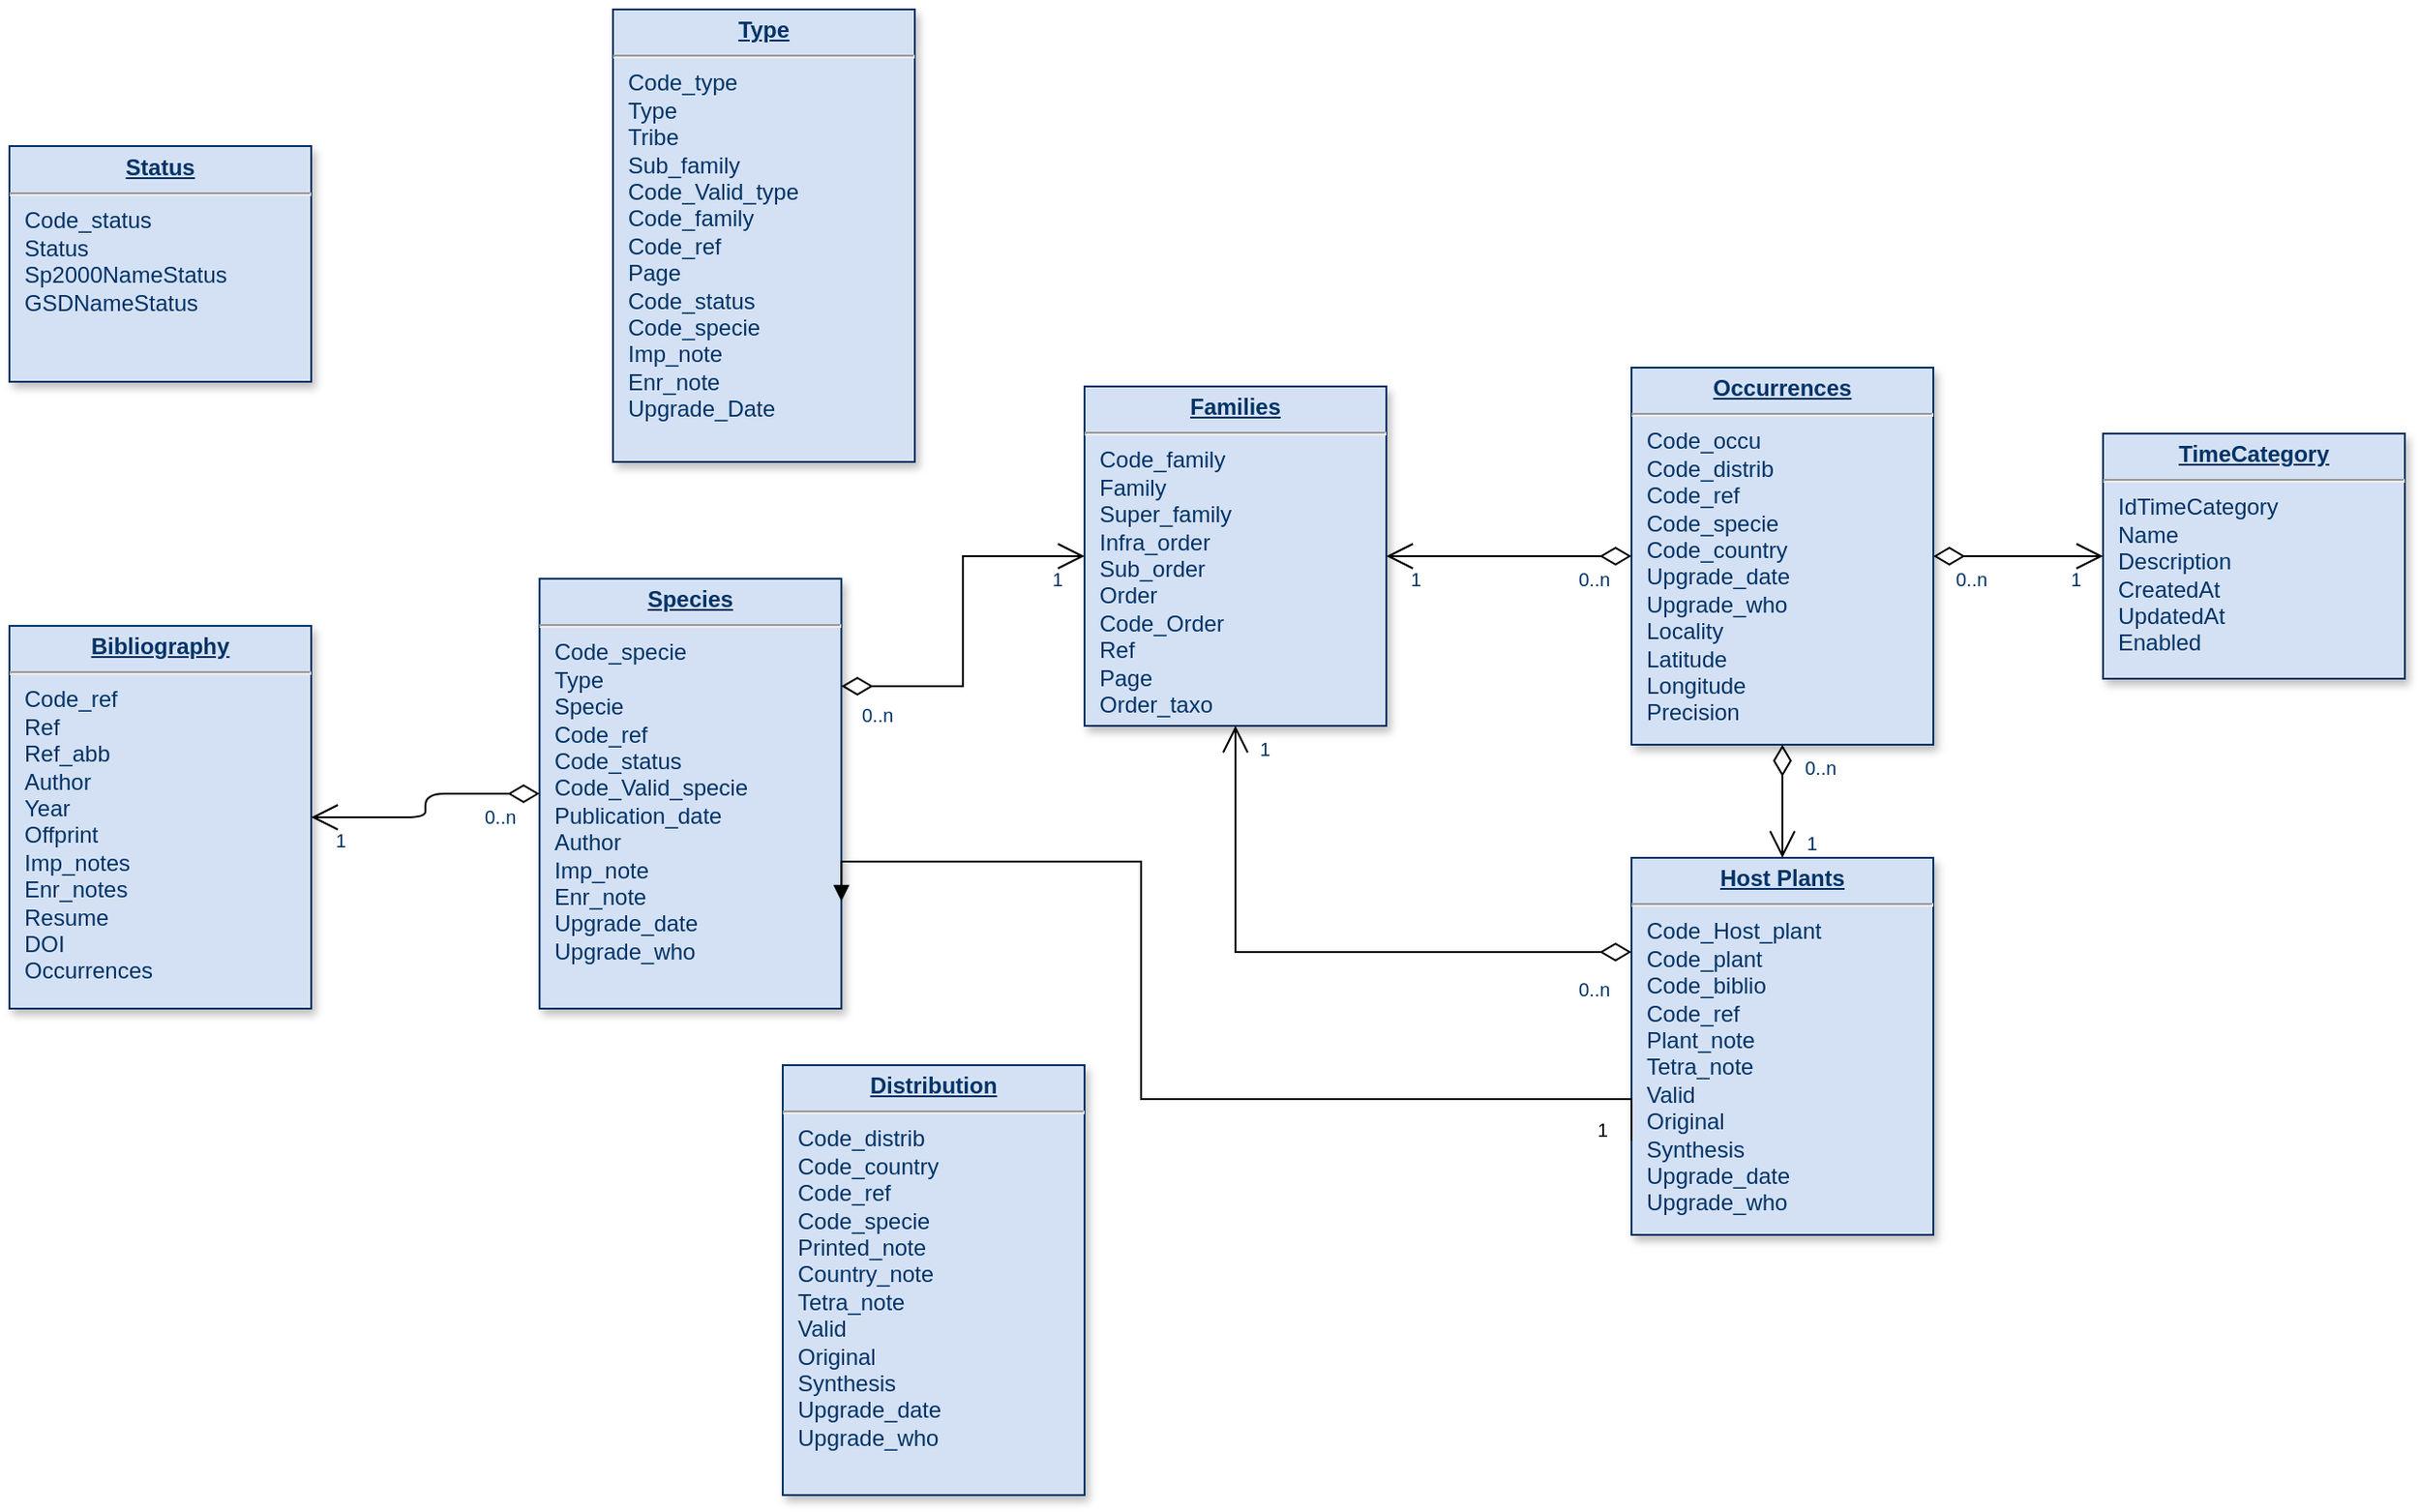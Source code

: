 <mxfile version="17.2.4" type="device"><diagram name="Page-1" id="efa7a0a1-bf9b-a30e-e6df-94a7791c09e9"><mxGraphModel dx="1182" dy="835" grid="1" gridSize="10" guides="1" tooltips="1" connect="1" arrows="1" fold="1" page="1" pageScale="1" pageWidth="826" pageHeight="1169" background="none" math="0" shadow="0"><root><mxCell id="0"/><mxCell id="1" parent="0"/><mxCell id="20" value="&lt;p style=&quot;margin: 0px ; margin-top: 4px ; text-align: center ; text-decoration: underline&quot;&gt;&lt;strong&gt;Status&lt;/strong&gt;&lt;/p&gt;&lt;hr&gt;&lt;p style=&quot;margin: 0px ; margin-left: 8px&quot;&gt;Code_status&lt;/p&gt;&lt;p style=&quot;margin: 0px ; margin-left: 8px&quot;&gt;Status&lt;/p&gt;&lt;p style=&quot;margin: 0px ; margin-left: 8px&quot;&gt;Sp2000NameStatus&lt;/p&gt;&lt;p style=&quot;margin: 0px ; margin-left: 8px&quot;&gt;GSDNameStatus&lt;/p&gt;" style="verticalAlign=top;align=left;overflow=fill;fontSize=12;fontFamily=Helvetica;html=1;strokeColor=#003366;shadow=1;fillColor=#D4E1F5;fontColor=#003366" parent="1" vertex="1"><mxGeometry x="310.0" y="302.5" width="160" height="125" as="geometry"/></mxCell><mxCell id="22" value="&lt;p style=&quot;margin: 0px ; margin-top: 4px ; text-align: center ; text-decoration: underline&quot;&gt;&lt;b&gt;Families&lt;/b&gt;&lt;/p&gt;&lt;hr&gt;&lt;p style=&quot;margin: 0px ; margin-left: 8px&quot;&gt;Code_family&lt;/p&gt;&lt;p style=&quot;margin: 0px ; margin-left: 8px&quot;&gt;Family&lt;/p&gt;&lt;p style=&quot;margin: 0px ; margin-left: 8px&quot;&gt;Super_family&lt;/p&gt;&lt;p style=&quot;margin: 0px ; margin-left: 8px&quot;&gt;Infra_order&lt;/p&gt;&lt;p style=&quot;margin: 0px ; margin-left: 8px&quot;&gt;Sub_order&lt;/p&gt;&lt;p style=&quot;margin: 0px ; margin-left: 8px&quot;&gt;Order&lt;/p&gt;&lt;p style=&quot;margin: 0px ; margin-left: 8px&quot;&gt;Code_Order&lt;/p&gt;&lt;p style=&quot;margin: 0px ; margin-left: 8px&quot;&gt;Ref&lt;/p&gt;&lt;p style=&quot;margin: 0px ; margin-left: 8px&quot;&gt;Page&lt;/p&gt;&lt;p style=&quot;margin: 0px ; margin-left: 8px&quot;&gt;Order_taxo&lt;/p&gt;" style="verticalAlign=top;align=left;overflow=fill;fontSize=12;fontFamily=Helvetica;html=1;strokeColor=#003366;shadow=1;fillColor=#D4E1F5;fontColor=#003366" parent="1" vertex="1"><mxGeometry x="880.0" y="430" width="160.0" height="180" as="geometry"/></mxCell><mxCell id="24" value="&lt;p style=&quot;margin: 0px ; margin-top: 4px ; text-align: center ; text-decoration: underline&quot;&gt;&lt;strong&gt;Bibliography&lt;/strong&gt;&lt;/p&gt;&lt;hr&gt;&lt;p style=&quot;margin: 0px ; margin-left: 8px&quot;&gt;Code_ref&lt;/p&gt;&lt;p style=&quot;margin: 0px ; margin-left: 8px&quot;&gt;Ref&lt;/p&gt;&lt;p style=&quot;margin: 0px ; margin-left: 8px&quot;&gt;Ref_abb&lt;/p&gt;&lt;p style=&quot;margin: 0px ; margin-left: 8px&quot;&gt;Author&lt;/p&gt;&lt;p style=&quot;margin: 0px ; margin-left: 8px&quot;&gt;Year&lt;/p&gt;&lt;p style=&quot;margin: 0px ; margin-left: 8px&quot;&gt;Offprint&lt;/p&gt;&lt;p style=&quot;margin: 0px ; margin-left: 8px&quot;&gt;Imp_notes&lt;/p&gt;&lt;p style=&quot;margin: 0px ; margin-left: 8px&quot;&gt;Enr_notes&lt;/p&gt;&lt;p style=&quot;margin: 0px ; margin-left: 8px&quot;&gt;Resume&lt;/p&gt;&lt;p style=&quot;margin: 0px ; margin-left: 8px&quot;&gt;DOI&lt;/p&gt;&lt;p style=&quot;margin: 0px ; margin-left: 8px&quot;&gt;Occurrences&lt;/p&gt;&lt;p style=&quot;margin: 0px ; margin-left: 8px&quot;&gt;&lt;br&gt;&lt;/p&gt;&lt;p style=&quot;margin: 0px ; margin-left: 8px&quot;&gt;&lt;br&gt;&lt;/p&gt;" style="verticalAlign=top;align=left;overflow=fill;fontSize=12;fontFamily=Helvetica;html=1;strokeColor=#003366;shadow=1;fillColor=#D4E1F5;fontColor=#003366" parent="1" vertex="1"><mxGeometry x="310" y="556.96" width="160" height="203.04" as="geometry"/></mxCell><mxCell id="26" value="&lt;p style=&quot;margin: 0px ; margin-top: 4px ; text-align: center ; text-decoration: underline&quot;&gt;&lt;strong&gt;Host Plants&lt;/strong&gt;&lt;/p&gt;&lt;hr&gt;&lt;p style=&quot;margin: 0px ; margin-left: 8px&quot;&gt;Code_Host_plant&lt;/p&gt;&lt;p style=&quot;margin: 0px ; margin-left: 8px&quot;&gt;Code_plant&lt;/p&gt;&lt;p style=&quot;margin: 0px ; margin-left: 8px&quot;&gt;Code_biblio&lt;/p&gt;&lt;p style=&quot;margin: 0px ; margin-left: 8px&quot;&gt;Code_ref&lt;/p&gt;&lt;p style=&quot;margin: 0px ; margin-left: 8px&quot;&gt;Plant_note&lt;/p&gt;&lt;p style=&quot;margin: 0px ; margin-left: 8px&quot;&gt;Tetra_note&lt;/p&gt;&lt;p style=&quot;margin: 0px ; margin-left: 8px&quot;&gt;Valid&lt;/p&gt;&lt;p style=&quot;margin: 0px ; margin-left: 8px&quot;&gt;Original&lt;/p&gt;&lt;p style=&quot;margin: 0px ; margin-left: 8px&quot;&gt;Synthesis&lt;/p&gt;&lt;p style=&quot;margin: 0px ; margin-left: 8px&quot;&gt;Upgrade_date&lt;/p&gt;&lt;p style=&quot;margin: 0px ; margin-left: 8px&quot;&gt;Upgrade_who&lt;/p&gt;" style="verticalAlign=top;align=left;overflow=fill;fontSize=12;fontFamily=Helvetica;html=1;strokeColor=#003366;shadow=1;fillColor=#D4E1F5;fontColor=#003366" parent="1" vertex="1"><mxGeometry x="1170" y="680" width="160" height="200" as="geometry"/></mxCell><mxCell id="27" value="&lt;p style=&quot;margin: 0px ; margin-top: 4px ; text-align: center ; text-decoration: underline&quot;&gt;&lt;b&gt;Occurrences&lt;/b&gt;&lt;/p&gt;&lt;hr&gt;&lt;p style=&quot;margin: 0px ; margin-left: 8px&quot;&gt;Code_occu&lt;/p&gt;&lt;p style=&quot;margin: 0px ; margin-left: 8px&quot;&gt;Code_distrib&lt;/p&gt;&lt;p style=&quot;margin: 0px ; margin-left: 8px&quot;&gt;Code_ref&lt;/p&gt;&lt;p style=&quot;margin: 0px ; margin-left: 8px&quot;&gt;Code_specie&lt;/p&gt;&lt;p style=&quot;margin: 0px ; margin-left: 8px&quot;&gt;Code_country&lt;/p&gt;&lt;p style=&quot;margin: 0px ; margin-left: 8px&quot;&gt;Upgrade_date&lt;/p&gt;&lt;p style=&quot;margin: 0px ; margin-left: 8px&quot;&gt;Upgrade_who&lt;/p&gt;&lt;p style=&quot;margin: 0px ; margin-left: 8px&quot;&gt;Locality&lt;/p&gt;&lt;p style=&quot;margin: 0px ; margin-left: 8px&quot;&gt;Latitude&lt;/p&gt;&lt;p style=&quot;margin: 0px ; margin-left: 8px&quot;&gt;Longitude&lt;/p&gt;&lt;p style=&quot;margin: 0px ; margin-left: 8px&quot;&gt;Precision&lt;/p&gt;&lt;p style=&quot;margin: 0px ; margin-left: 8px&quot;&gt;&lt;br&gt;&lt;/p&gt;" style="verticalAlign=top;align=left;overflow=fill;fontSize=12;fontFamily=Helvetica;html=1;strokeColor=#003366;shadow=1;fillColor=#D4E1F5;fontColor=#003366" parent="1" vertex="1"><mxGeometry x="1170" y="420.0" width="160" height="200" as="geometry"/></mxCell><mxCell id="29" value="&lt;p style=&quot;margin: 0px ; margin-top: 4px ; text-align: center ; text-decoration: underline&quot;&gt;&lt;strong&gt;Species&lt;/strong&gt;&lt;/p&gt;&lt;hr&gt;&lt;p style=&quot;margin: 0px ; margin-left: 8px&quot;&gt;Code_specie&lt;/p&gt;&lt;p style=&quot;margin: 0px ; margin-left: 8px&quot;&gt;Type&lt;/p&gt;&lt;p style=&quot;margin: 0px ; margin-left: 8px&quot;&gt;Specie&lt;/p&gt;&lt;p style=&quot;margin: 0px ; margin-left: 8px&quot;&gt;Code_ref&lt;/p&gt;&lt;p style=&quot;margin: 0px ; margin-left: 8px&quot;&gt;Code_status&lt;/p&gt;&lt;p style=&quot;margin: 0px ; margin-left: 8px&quot;&gt;Code_Valid_specie&lt;/p&gt;&lt;p style=&quot;margin: 0px ; margin-left: 8px&quot;&gt;Publication_date&lt;/p&gt;&lt;p style=&quot;margin: 0px ; margin-left: 8px&quot;&gt;Author&lt;/p&gt;&lt;p style=&quot;margin: 0px ; margin-left: 8px&quot;&gt;Imp_note&lt;/p&gt;&lt;p style=&quot;margin: 0px ; margin-left: 8px&quot;&gt;Enr_note&lt;/p&gt;&lt;p style=&quot;margin: 0px ; margin-left: 8px&quot;&gt;Upgrade_date&lt;/p&gt;&lt;p style=&quot;margin: 0px ; margin-left: 8px&quot;&gt;Upgrade_who&lt;/p&gt;&lt;p style=&quot;margin: 0px ; margin-left: 8px&quot;&gt;&lt;br&gt;&lt;/p&gt;&lt;p style=&quot;margin: 0px ; margin-left: 8px&quot;&gt;&lt;br&gt;&lt;/p&gt;&lt;p style=&quot;margin: 0px ; margin-left: 8px&quot;&gt;&lt;br&gt;&lt;/p&gt;" style="verticalAlign=top;align=left;overflow=fill;fontSize=12;fontFamily=Helvetica;html=1;strokeColor=#003366;shadow=1;fillColor=#D4E1F5;fontColor=#003366" parent="1" vertex="1"><mxGeometry x="591.08" y="531.96" width="160" height="228.04" as="geometry"/></mxCell><mxCell id="30" value="&lt;p style=&quot;margin: 0px; margin-top: 4px; text-align: center; text-decoration: underline;&quot;&gt;&lt;strong&gt;TimeCategory&lt;/strong&gt;&lt;/p&gt;&lt;hr /&gt;&lt;p style=&quot;margin: 0px; margin-left: 8px;&quot;&gt;IdTimeCategory&lt;/p&gt;&lt;p style=&quot;margin: 0px; margin-left: 8px;&quot;&gt;Name&lt;/p&gt;&lt;p style=&quot;margin: 0px; margin-left: 8px;&quot;&gt;Description&lt;/p&gt;&lt;p style=&quot;margin: 0px; margin-left: 8px;&quot;&gt;CreatedAt&lt;/p&gt;&lt;p style=&quot;margin: 0px; margin-left: 8px;&quot;&gt;UpdatedAt&lt;/p&gt;&lt;p style=&quot;margin: 0px; margin-left: 8px;&quot;&gt;Enabled&lt;/p&gt;" style="verticalAlign=top;align=left;overflow=fill;fontSize=12;fontFamily=Helvetica;html=1;strokeColor=#003366;shadow=1;fillColor=#D4E1F5;fontColor=#003366" parent="1" vertex="1"><mxGeometry x="1420.0" y="455.0" width="160" height="130" as="geometry"/></mxCell><mxCell id="48" value="" style="endArrow=open;endSize=12;startArrow=diamondThin;startSize=14;startFill=0;edgeStyle=orthogonalEdgeStyle;exitX=1;exitY=0.25;rounded=0" parent="1" source="29" target="22" edge="1"><mxGeometry x="769.36" y="450" as="geometry"><mxPoint x="769.36" y="450" as="sourcePoint"/><mxPoint x="929.36" y="450" as="targetPoint"/></mxGeometry></mxCell><mxCell id="49" value="0..n" style="resizable=0;align=left;verticalAlign=top;labelBackgroundColor=#ffffff;fontSize=10;strokeColor=#003366;shadow=1;fillColor=#D4E1F5;fontColor=#003366" parent="48" connectable="0" vertex="1"><mxGeometry x="-1" relative="1" as="geometry"><mxPoint x="8.92" y="3.04" as="offset"/></mxGeometry></mxCell><mxCell id="50" value="1" style="resizable=0;align=right;verticalAlign=top;labelBackgroundColor=#ffffff;fontSize=10;strokeColor=#003366;shadow=1;fillColor=#D4E1F5;fontColor=#003366" parent="48" connectable="0" vertex="1"><mxGeometry x="1" relative="1" as="geometry"><mxPoint x="-10" as="offset"/></mxGeometry></mxCell><mxCell id="54" value="" style="endArrow=open;endSize=12;startArrow=diamondThin;startSize=14;startFill=0;edgeStyle=orthogonalEdgeStyle;exitX=0;exitY=0.25;rounded=0" parent="1" source="26" target="22" edge="1"><mxGeometry x="1209.36" y="170" as="geometry"><mxPoint x="1209.36" y="170" as="sourcePoint"/><mxPoint x="1369.36" y="170" as="targetPoint"/></mxGeometry></mxCell><mxCell id="55" value="0..n" style="resizable=0;align=left;verticalAlign=top;labelBackgroundColor=#ffffff;fontSize=10;strokeColor=#003366;shadow=1;fillColor=#D4E1F5;fontColor=#003366" parent="54" connectable="0" vertex="1"><mxGeometry x="-1" relative="1" as="geometry"><mxPoint x="-30" y="7.5" as="offset"/></mxGeometry></mxCell><mxCell id="56" value="1" style="resizable=0;align=right;verticalAlign=top;labelBackgroundColor=#ffffff;fontSize=10;strokeColor=#003366;shadow=1;fillColor=#D4E1F5;fontColor=#003366" parent="54" connectable="0" vertex="1"><mxGeometry x="1" relative="1" as="geometry"><mxPoint x="20" as="offset"/></mxGeometry></mxCell><mxCell id="57" value="" style="endArrow=open;endSize=12;startArrow=diamondThin;startSize=14;startFill=0;edgeStyle=orthogonalEdgeStyle" parent="1" source="27" target="26" edge="1"><mxGeometry x="1269.36" y="180" as="geometry"><mxPoint x="1269.36" y="180" as="sourcePoint"/><mxPoint x="1429.36" y="180" as="targetPoint"/></mxGeometry></mxCell><mxCell id="58" value="0..n" style="resizable=0;align=left;verticalAlign=top;labelBackgroundColor=#ffffff;fontSize=10;strokeColor=#003366;shadow=1;fillColor=#D4E1F5;fontColor=#003366" parent="57" connectable="0" vertex="1"><mxGeometry x="-1" relative="1" as="geometry"><mxPoint x="10" as="offset"/></mxGeometry></mxCell><mxCell id="59" value="1" style="resizable=0;align=right;verticalAlign=top;labelBackgroundColor=#ffffff;fontSize=10;strokeColor=#003366;shadow=1;fillColor=#D4E1F5;fontColor=#003366" parent="57" connectable="0" vertex="1"><mxGeometry x="1" relative="1" as="geometry"><mxPoint x="20" y="-20" as="offset"/></mxGeometry></mxCell><mxCell id="78" value="" style="endArrow=open;endSize=12;startArrow=diamondThin;startSize=14;startFill=0;edgeStyle=orthogonalEdgeStyle" parent="1" source="27" target="30" edge="1"><mxGeometry x="1309.36" y="540" as="geometry"><mxPoint x="1309.36" y="540" as="sourcePoint"/><mxPoint x="1469.36" y="540" as="targetPoint"/></mxGeometry></mxCell><mxCell id="79" value="0..n" style="resizable=0;align=left;verticalAlign=top;labelBackgroundColor=#ffffff;fontSize=10;strokeColor=#003366;shadow=1;fillColor=#D4E1F5;fontColor=#003366" parent="78" connectable="0" vertex="1"><mxGeometry x="-1" relative="1" as="geometry"><mxPoint x="10" as="offset"/></mxGeometry></mxCell><mxCell id="80" value="1" style="resizable=0;align=right;verticalAlign=top;labelBackgroundColor=#ffffff;fontSize=10;strokeColor=#003366;shadow=1;fillColor=#D4E1F5;fontColor=#003366" parent="78" connectable="0" vertex="1"><mxGeometry x="1" relative="1" as="geometry"><mxPoint x="-10" as="offset"/></mxGeometry></mxCell><mxCell id="84" value="" style="endArrow=open;endSize=12;startArrow=diamondThin;startSize=14;startFill=0;edgeStyle=orthogonalEdgeStyle" parent="1" source="27" target="22" edge="1"><mxGeometry x="1389.36" y="130" as="geometry"><mxPoint x="1389.36" y="130" as="sourcePoint"/><mxPoint x="1549.36" y="130" as="targetPoint"/></mxGeometry></mxCell><mxCell id="85" value="0..n" style="resizable=0;align=left;verticalAlign=top;labelBackgroundColor=#ffffff;fontSize=10;strokeColor=#003366;shadow=1;fillColor=#D4E1F5;fontColor=#003366" parent="84" connectable="0" vertex="1"><mxGeometry x="-1" relative="1" as="geometry"><mxPoint x="-30" as="offset"/></mxGeometry></mxCell><mxCell id="86" value="1" style="resizable=0;align=right;verticalAlign=top;labelBackgroundColor=#ffffff;fontSize=10;strokeColor=#003366;shadow=1;fillColor=#D4E1F5;fontColor=#003366" parent="84" connectable="0" vertex="1"><mxGeometry x="1" relative="1" as="geometry"><mxPoint x="20" y="2.728e-13" as="offset"/></mxGeometry></mxCell><mxCell id="99" value="" style="endArrow=open;endSize=12;startArrow=diamondThin;startSize=14;startFill=0;edgeStyle=orthogonalEdgeStyle" parent="1" source="29" target="24" edge="1"><mxGeometry x="369.36" y="360" as="geometry"><mxPoint x="369.36" y="360" as="sourcePoint"/><mxPoint x="529.36" y="360" as="targetPoint"/><Array as="points"/></mxGeometry></mxCell><mxCell id="100" value="0..n" style="resizable=0;align=left;verticalAlign=top;labelBackgroundColor=#ffffff;fontSize=10;strokeColor=#003366;shadow=1;fillColor=#D4E1F5;fontColor=#003366" parent="99" connectable="0" vertex="1"><mxGeometry x="-1" relative="1" as="geometry"><mxPoint x="-31.08" as="offset"/></mxGeometry></mxCell><mxCell id="101" value="1" style="resizable=0;align=right;verticalAlign=top;labelBackgroundColor=#ffffff;fontSize=10;strokeColor=#003366;shadow=1;fillColor=#D4E1F5;fontColor=#003366" parent="99" connectable="0" vertex="1"><mxGeometry x="1" relative="1" as="geometry"><mxPoint x="20.0" y="1.895e-13" as="offset"/></mxGeometry></mxCell><mxCell id="113" value="" style="endArrow=block;endFill=1;edgeStyle=orthogonalEdgeStyle;align=left;verticalAlign=top;entryX=1;entryY=0.75;exitX=0;exitY=0.75;rounded=0" parent="1" source="26" target="29" edge="1"><mxGeometry x="-1" relative="1" as="geometry"><mxPoint x="910" y="840" as="sourcePoint"/><mxPoint x="1070" y="840" as="targetPoint"/><Array as="points"><mxPoint x="910" y="808"/><mxPoint x="910" y="682"/></Array></mxGeometry></mxCell><mxCell id="114" value="1" style="resizable=0;align=left;verticalAlign=bottom;labelBackgroundColor=#ffffff;fontSize=10" parent="113" connectable="0" vertex="1"><mxGeometry x="-1" relative="1" as="geometry"><mxPoint x="-20.0" y="2.5" as="offset"/></mxGeometry></mxCell><mxCell id="RYJZEmV_cYCUUunOQcKN-114" value="&lt;p style=&quot;margin: 0px ; margin-top: 4px ; text-align: center ; text-decoration: underline&quot;&gt;&lt;strong&gt;Type&lt;/strong&gt;&lt;/p&gt;&lt;hr&gt;&lt;p style=&quot;margin: 0px ; margin-left: 8px&quot;&gt;Code_type&lt;/p&gt;&lt;p style=&quot;margin: 0px ; margin-left: 8px&quot;&gt;Type&lt;/p&gt;&lt;p style=&quot;margin: 0px ; margin-left: 8px&quot;&gt;Tribe&lt;/p&gt;&lt;p style=&quot;margin: 0px ; margin-left: 8px&quot;&gt;Sub_family&lt;/p&gt;&lt;p style=&quot;margin: 0px ; margin-left: 8px&quot;&gt;Code_Valid_type&lt;/p&gt;&lt;p style=&quot;margin: 0px ; margin-left: 8px&quot;&gt;Code_family&lt;/p&gt;&lt;p style=&quot;margin: 0px ; margin-left: 8px&quot;&gt;Code_ref&lt;/p&gt;&lt;p style=&quot;margin: 0px ; margin-left: 8px&quot;&gt;Page&lt;/p&gt;&lt;p style=&quot;margin: 0px ; margin-left: 8px&quot;&gt;Code_status&lt;/p&gt;&lt;p style=&quot;margin: 0px ; margin-left: 8px&quot;&gt;Code_specie&lt;/p&gt;&lt;p style=&quot;margin: 0px ; margin-left: 8px&quot;&gt;Imp_note&lt;/p&gt;&lt;p style=&quot;margin: 0px ; margin-left: 8px&quot;&gt;Enr_note&lt;/p&gt;&lt;p style=&quot;margin: 0px ; margin-left: 8px&quot;&gt;Upgrade_Date&lt;/p&gt;" style="verticalAlign=top;align=left;overflow=fill;fontSize=12;fontFamily=Helvetica;html=1;strokeColor=#003366;shadow=1;fillColor=#D4E1F5;fontColor=#003366" vertex="1" parent="1"><mxGeometry x="630" y="230" width="160" height="240" as="geometry"/></mxCell><mxCell id="RYJZEmV_cYCUUunOQcKN-115" value="&lt;p style=&quot;margin: 0px ; margin-top: 4px ; text-align: center ; text-decoration: underline&quot;&gt;&lt;strong&gt;Distribution&lt;/strong&gt;&lt;/p&gt;&lt;hr&gt;&lt;p style=&quot;margin: 0px ; margin-left: 8px&quot;&gt;Code_distrib&lt;/p&gt;&lt;p style=&quot;margin: 0px ; margin-left: 8px&quot;&gt;Code_country&lt;/p&gt;&lt;p style=&quot;margin: 0px ; margin-left: 8px&quot;&gt;Code_ref&lt;/p&gt;&lt;p style=&quot;margin: 0px ; margin-left: 8px&quot;&gt;Code_specie&lt;/p&gt;&lt;p style=&quot;margin: 0px ; margin-left: 8px&quot;&gt;Printed_note&lt;/p&gt;&lt;p style=&quot;margin: 0px ; margin-left: 8px&quot;&gt;Country_note&lt;/p&gt;&lt;p style=&quot;margin: 0px ; margin-left: 8px&quot;&gt;Tetra_note&lt;/p&gt;&lt;p style=&quot;margin: 0px ; margin-left: 8px&quot;&gt;Valid&lt;/p&gt;&lt;p style=&quot;margin: 0px ; margin-left: 8px&quot;&gt;Original&lt;/p&gt;&lt;p style=&quot;margin: 0px ; margin-left: 8px&quot;&gt;Synthesis&lt;/p&gt;&lt;p style=&quot;margin: 0px ; margin-left: 8px&quot;&gt;Upgrade_date&lt;/p&gt;&lt;p style=&quot;margin: 0px ; margin-left: 8px&quot;&gt;Upgrade_who&lt;/p&gt;&lt;p style=&quot;margin: 0px ; margin-left: 8px&quot;&gt;&lt;br&gt;&lt;/p&gt;&lt;p style=&quot;margin: 0px ; margin-left: 8px&quot;&gt;&lt;br&gt;&lt;/p&gt;&lt;p style=&quot;margin: 0px ; margin-left: 8px&quot;&gt;&lt;br&gt;&lt;/p&gt;" style="verticalAlign=top;align=left;overflow=fill;fontSize=12;fontFamily=Helvetica;html=1;strokeColor=#003366;shadow=1;fillColor=#D4E1F5;fontColor=#003366" vertex="1" parent="1"><mxGeometry x="720" y="790" width="160" height="228.04" as="geometry"/></mxCell></root></mxGraphModel></diagram></mxfile>